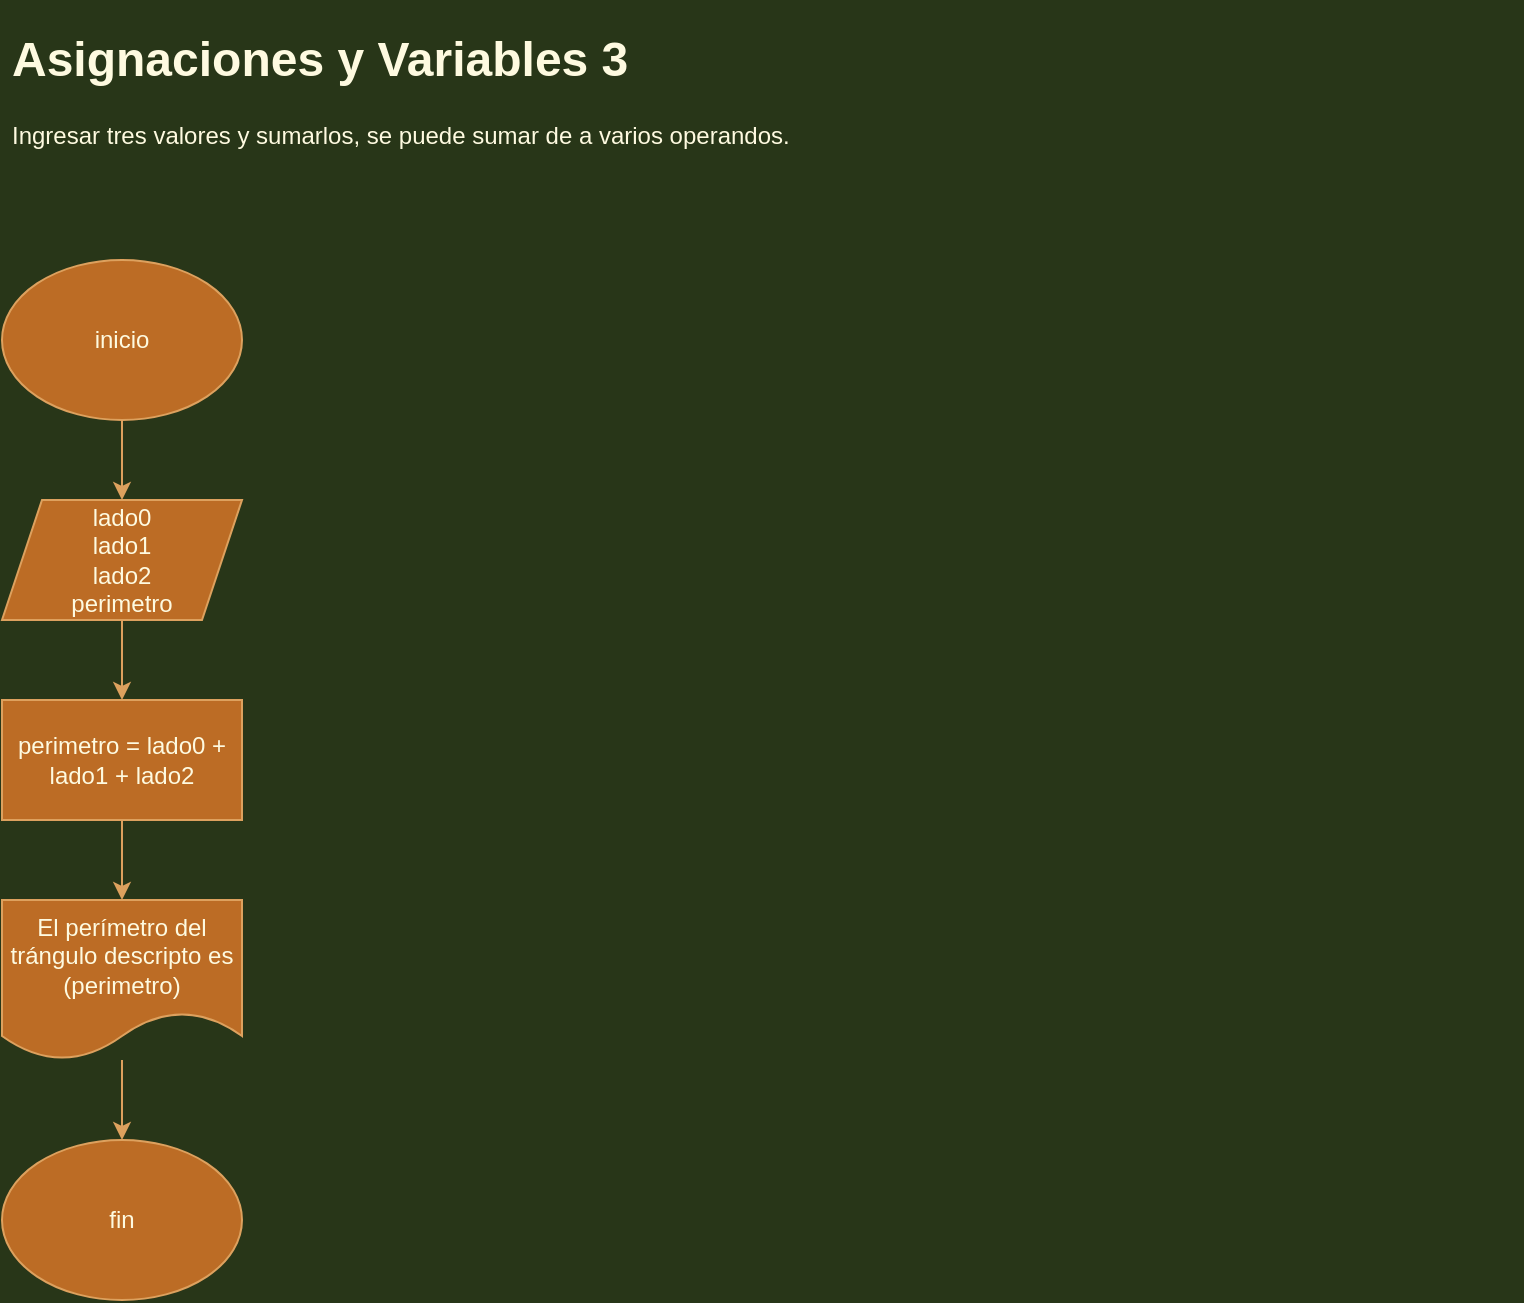 <mxfile version="13.6.3" type="device"><diagram id="X6wtohlo8j9_krJhCWym" name="Page-1"><mxGraphModel dx="868" dy="489" grid="1" gridSize="10" guides="1" tooltips="1" connect="1" arrows="1" fold="1" page="1" pageScale="1" pageWidth="827" pageHeight="1169" background="#283618" math="0" shadow="0"><root><mxCell id="0"/><mxCell id="1" parent="0"/><mxCell id="cH2tF9nReLUEItf7PjSF-1" value="&lt;h1&gt;Asignaciones y Variables 3&lt;/h1&gt;&lt;p&gt;Ingresar tres valores y sumarlos, se puede sumar de a varios operandos.&lt;/p&gt;" style="text;html=1;strokeColor=none;fillColor=none;spacing=5;spacingTop=-20;whiteSpace=wrap;overflow=hidden;rounded=0;fontColor=#FEFAE0;" vertex="1" parent="1"><mxGeometry x="40" y="40" width="760" height="120" as="geometry"/></mxCell><mxCell id="cH2tF9nReLUEItf7PjSF-4" value="" style="edgeStyle=orthogonalEdgeStyle;rounded=0;orthogonalLoop=1;jettySize=auto;html=1;labelBackgroundColor=#283618;strokeColor=#DDA15E;fontColor=#FEFAE0;" edge="1" parent="1" source="cH2tF9nReLUEItf7PjSF-2" target="cH2tF9nReLUEItf7PjSF-3"><mxGeometry relative="1" as="geometry"/></mxCell><mxCell id="cH2tF9nReLUEItf7PjSF-2" value="inicio" style="ellipse;whiteSpace=wrap;html=1;fillColor=#BC6C25;strokeColor=#DDA15E;fontColor=#FEFAE0;" vertex="1" parent="1"><mxGeometry x="40" y="160" width="120" height="80" as="geometry"/></mxCell><mxCell id="cH2tF9nReLUEItf7PjSF-6" value="" style="edgeStyle=orthogonalEdgeStyle;rounded=0;orthogonalLoop=1;jettySize=auto;html=1;labelBackgroundColor=#283618;strokeColor=#DDA15E;fontColor=#FEFAE0;" edge="1" parent="1" source="cH2tF9nReLUEItf7PjSF-3" target="cH2tF9nReLUEItf7PjSF-5"><mxGeometry relative="1" as="geometry"/></mxCell><mxCell id="cH2tF9nReLUEItf7PjSF-3" value="lado0&lt;br&gt;lado1&lt;br&gt;lado2&lt;br&gt;perimetro" style="shape=parallelogram;perimeter=parallelogramPerimeter;whiteSpace=wrap;html=1;fixedSize=1;fillColor=#BC6C25;strokeColor=#DDA15E;fontColor=#FEFAE0;" vertex="1" parent="1"><mxGeometry x="40" y="280" width="120" height="60" as="geometry"/></mxCell><mxCell id="cH2tF9nReLUEItf7PjSF-8" value="" style="edgeStyle=orthogonalEdgeStyle;rounded=0;orthogonalLoop=1;jettySize=auto;html=1;labelBackgroundColor=#283618;strokeColor=#DDA15E;fontColor=#FEFAE0;" edge="1" parent="1" source="cH2tF9nReLUEItf7PjSF-5" target="cH2tF9nReLUEItf7PjSF-7"><mxGeometry relative="1" as="geometry"/></mxCell><mxCell id="cH2tF9nReLUEItf7PjSF-5" value="perimetro = lado0 + lado1 + lado2" style="whiteSpace=wrap;html=1;fillColor=#BC6C25;strokeColor=#DDA15E;fontColor=#FEFAE0;" vertex="1" parent="1"><mxGeometry x="40" y="380" width="120" height="60" as="geometry"/></mxCell><mxCell id="cH2tF9nReLUEItf7PjSF-10" value="" style="edgeStyle=orthogonalEdgeStyle;rounded=0;orthogonalLoop=1;jettySize=auto;html=1;labelBackgroundColor=#283618;strokeColor=#DDA15E;fontColor=#FEFAE0;" edge="1" parent="1" source="cH2tF9nReLUEItf7PjSF-7" target="cH2tF9nReLUEItf7PjSF-9"><mxGeometry relative="1" as="geometry"/></mxCell><mxCell id="cH2tF9nReLUEItf7PjSF-7" value="El perímetro del trángulo descripto es (perimetro)" style="shape=document;whiteSpace=wrap;html=1;boundedLbl=1;fillColor=#BC6C25;strokeColor=#DDA15E;fontColor=#FEFAE0;" vertex="1" parent="1"><mxGeometry x="40" y="480" width="120" height="80" as="geometry"/></mxCell><mxCell id="cH2tF9nReLUEItf7PjSF-9" value="fin" style="ellipse;whiteSpace=wrap;html=1;fillColor=#BC6C25;strokeColor=#DDA15E;fontColor=#FEFAE0;" vertex="1" parent="1"><mxGeometry x="40" y="600" width="120" height="80" as="geometry"/></mxCell></root></mxGraphModel></diagram></mxfile>